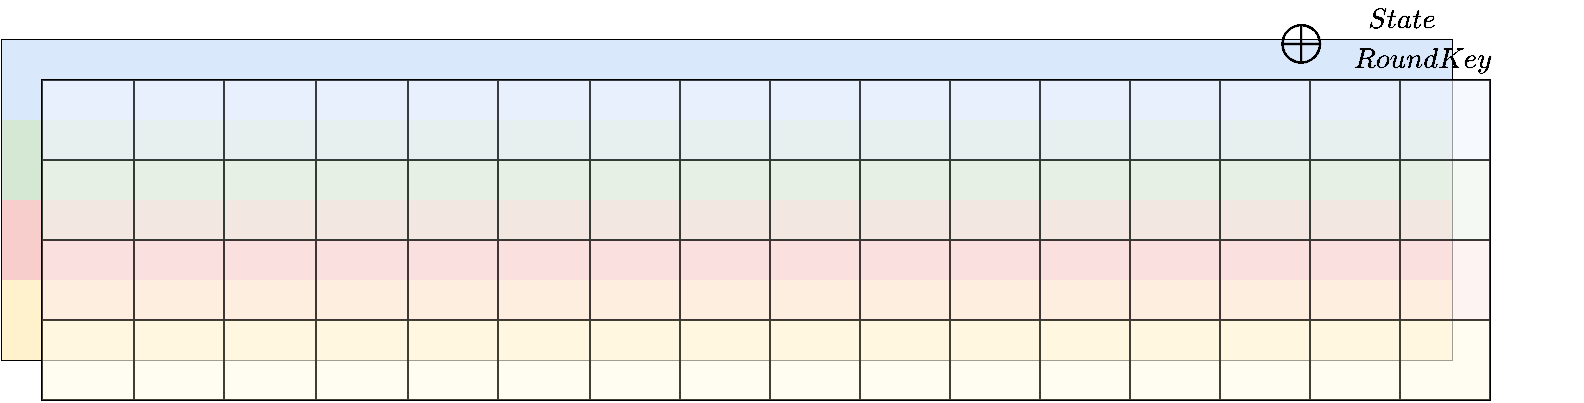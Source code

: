 <mxfile version="13.9.6" type="github"><diagram id="hZDSW_HOKCULCPWgvv6r" name="Page-1"><mxGraphModel dx="1354" dy="783" grid="1" gridSize="10" guides="1" tooltips="1" connect="1" arrows="1" fold="1" page="1" pageScale="1" pageWidth="850" pageHeight="1400" math="1" shadow="0"><root><mxCell id="0"/><mxCell id="1" parent="0"/><mxCell id="525DgajzJBLlcjMBCuLn-1" value="" style="shape=table;html=1;whiteSpace=wrap;startSize=0;container=1;collapsible=0;childLayout=tableLayout;" parent="1" vertex="1"><mxGeometry x="140" y="120" width="725" height="160" as="geometry"/></mxCell><mxCell id="525DgajzJBLlcjMBCuLn-38" style="shape=partialRectangle;html=1;whiteSpace=wrap;collapsible=0;dropTarget=0;pointerEvents=0;fillColor=none;top=0;left=0;bottom=0;right=0;points=[[0,0.5],[1,0.5]];portConstraint=eastwest;" parent="525DgajzJBLlcjMBCuLn-1" vertex="1"><mxGeometry width="725" height="40" as="geometry"/></mxCell><mxCell id="525DgajzJBLlcjMBCuLn-66" style="shape=partialRectangle;html=1;whiteSpace=wrap;connectable=0;fillColor=#dae8fc;top=0;left=0;bottom=0;right=0;overflow=hidden;strokeColor=#6c8ebf;" parent="525DgajzJBLlcjMBCuLn-38" vertex="1"><mxGeometry width="46" height="40" as="geometry"/></mxCell><mxCell id="525DgajzJBLlcjMBCuLn-62" style="shape=partialRectangle;html=1;whiteSpace=wrap;connectable=0;fillColor=#dae8fc;top=0;left=0;bottom=0;right=0;overflow=hidden;strokeColor=#6c8ebf;" parent="525DgajzJBLlcjMBCuLn-38" vertex="1"><mxGeometry x="46" width="45" height="40" as="geometry"/></mxCell><mxCell id="525DgajzJBLlcjMBCuLn-58" style="shape=partialRectangle;html=1;whiteSpace=wrap;connectable=0;fillColor=#dae8fc;top=0;left=0;bottom=0;right=0;overflow=hidden;strokeColor=#6c8ebf;" parent="525DgajzJBLlcjMBCuLn-38" vertex="1"><mxGeometry x="91" width="46" height="40" as="geometry"/></mxCell><mxCell id="525DgajzJBLlcjMBCuLn-54" style="shape=partialRectangle;html=1;whiteSpace=wrap;connectable=0;fillColor=#dae8fc;top=0;left=0;bottom=0;right=0;overflow=hidden;strokeColor=#6c8ebf;" parent="525DgajzJBLlcjMBCuLn-38" vertex="1"><mxGeometry x="137" width="47" height="40" as="geometry"/></mxCell><mxCell id="525DgajzJBLlcjMBCuLn-50" style="shape=partialRectangle;html=1;whiteSpace=wrap;connectable=0;fillColor=#dae8fc;top=0;left=0;bottom=0;right=0;overflow=hidden;strokeColor=#6c8ebf;" parent="525DgajzJBLlcjMBCuLn-38" vertex="1"><mxGeometry x="184" width="45" height="40" as="geometry"/></mxCell><mxCell id="525DgajzJBLlcjMBCuLn-39" style="shape=partialRectangle;html=1;whiteSpace=wrap;connectable=0;fillColor=#dae8fc;top=0;left=0;bottom=0;right=0;overflow=hidden;strokeColor=#6c8ebf;" parent="525DgajzJBLlcjMBCuLn-38" vertex="1"><mxGeometry x="229" width="46" height="40" as="geometry"/></mxCell><mxCell id="525DgajzJBLlcjMBCuLn-40" style="shape=partialRectangle;html=1;whiteSpace=wrap;connectable=0;fillColor=#dae8fc;top=0;left=0;bottom=0;right=0;overflow=hidden;strokeColor=#6c8ebf;" parent="525DgajzJBLlcjMBCuLn-38" vertex="1"><mxGeometry x="275" width="45" height="40" as="geometry"/></mxCell><mxCell id="zWnNzXUHjZxrAcVkMVPo-2" style="shape=partialRectangle;html=1;whiteSpace=wrap;connectable=0;fillColor=#dae8fc;top=0;left=0;bottom=0;right=0;overflow=hidden;strokeColor=#6c8ebf;" vertex="1" parent="525DgajzJBLlcjMBCuLn-38"><mxGeometry x="320" width="45" height="40" as="geometry"/></mxCell><mxCell id="zWnNzXUHjZxrAcVkMVPo-6" style="shape=partialRectangle;html=1;whiteSpace=wrap;connectable=0;fillColor=#dae8fc;top=0;left=0;bottom=0;right=0;overflow=hidden;strokeColor=#6c8ebf;" vertex="1" parent="525DgajzJBLlcjMBCuLn-38"><mxGeometry x="365" width="45" height="40" as="geometry"/></mxCell><mxCell id="zWnNzXUHjZxrAcVkMVPo-10" style="shape=partialRectangle;html=1;whiteSpace=wrap;connectable=0;fillColor=#dae8fc;top=0;left=0;bottom=0;right=0;overflow=hidden;strokeColor=#6c8ebf;" vertex="1" parent="525DgajzJBLlcjMBCuLn-38"><mxGeometry x="410" width="45" height="40" as="geometry"/></mxCell><mxCell id="zWnNzXUHjZxrAcVkMVPo-14" style="shape=partialRectangle;html=1;whiteSpace=wrap;connectable=0;fillColor=#dae8fc;top=0;left=0;bottom=0;right=0;overflow=hidden;strokeColor=#6c8ebf;" vertex="1" parent="525DgajzJBLlcjMBCuLn-38"><mxGeometry x="455" width="45" height="40" as="geometry"/></mxCell><mxCell id="zWnNzXUHjZxrAcVkMVPo-18" style="shape=partialRectangle;html=1;whiteSpace=wrap;connectable=0;fillColor=#dae8fc;top=0;left=0;bottom=0;right=0;overflow=hidden;strokeColor=#6c8ebf;" vertex="1" parent="525DgajzJBLlcjMBCuLn-38"><mxGeometry x="500" width="45" height="40" as="geometry"/></mxCell><mxCell id="zWnNzXUHjZxrAcVkMVPo-22" style="shape=partialRectangle;html=1;whiteSpace=wrap;connectable=0;fillColor=#dae8fc;top=0;left=0;bottom=0;right=0;overflow=hidden;strokeColor=#6c8ebf;" vertex="1" parent="525DgajzJBLlcjMBCuLn-38"><mxGeometry x="545" width="45" height="40" as="geometry"/></mxCell><mxCell id="zWnNzXUHjZxrAcVkMVPo-26" style="shape=partialRectangle;html=1;whiteSpace=wrap;connectable=0;fillColor=#dae8fc;top=0;left=0;bottom=0;right=0;overflow=hidden;strokeColor=#6c8ebf;" vertex="1" parent="525DgajzJBLlcjMBCuLn-38"><mxGeometry x="590" width="45" height="40" as="geometry"/></mxCell><mxCell id="zWnNzXUHjZxrAcVkMVPo-30" style="shape=partialRectangle;html=1;whiteSpace=wrap;connectable=0;fillColor=#dae8fc;top=0;left=0;bottom=0;right=0;overflow=hidden;strokeColor=#6c8ebf;" vertex="1" parent="525DgajzJBLlcjMBCuLn-38"><mxGeometry x="635" width="45" height="40" as="geometry"/></mxCell><mxCell id="zWnNzXUHjZxrAcVkMVPo-34" style="shape=partialRectangle;html=1;whiteSpace=wrap;connectable=0;fillColor=#dae8fc;top=0;left=0;bottom=0;right=0;overflow=hidden;strokeColor=#6c8ebf;" vertex="1" parent="525DgajzJBLlcjMBCuLn-38"><mxGeometry x="680" width="45" height="40" as="geometry"/></mxCell><mxCell id="525DgajzJBLlcjMBCuLn-2" value="" style="shape=partialRectangle;html=1;whiteSpace=wrap;collapsible=0;dropTarget=0;pointerEvents=0;fillColor=none;top=0;left=0;bottom=0;right=0;points=[[0,0.5],[1,0.5]];portConstraint=eastwest;" parent="525DgajzJBLlcjMBCuLn-1" vertex="1"><mxGeometry y="40" width="725" height="40" as="geometry"/></mxCell><mxCell id="525DgajzJBLlcjMBCuLn-67" style="shape=partialRectangle;html=1;whiteSpace=wrap;connectable=0;fillColor=#d5e8d4;top=0;left=0;bottom=0;right=0;overflow=hidden;strokeColor=#82b366;" parent="525DgajzJBLlcjMBCuLn-2" vertex="1"><mxGeometry width="46" height="40" as="geometry"/></mxCell><mxCell id="525DgajzJBLlcjMBCuLn-63" style="shape=partialRectangle;html=1;whiteSpace=wrap;connectable=0;fillColor=#d5e8d4;top=0;left=0;bottom=0;right=0;overflow=hidden;strokeColor=#82b366;" parent="525DgajzJBLlcjMBCuLn-2" vertex="1"><mxGeometry x="46" width="45" height="40" as="geometry"/></mxCell><mxCell id="525DgajzJBLlcjMBCuLn-59" style="shape=partialRectangle;html=1;whiteSpace=wrap;connectable=0;fillColor=#d5e8d4;top=0;left=0;bottom=0;right=0;overflow=hidden;strokeColor=#82b366;" parent="525DgajzJBLlcjMBCuLn-2" vertex="1"><mxGeometry x="91" width="46" height="40" as="geometry"/></mxCell><mxCell id="525DgajzJBLlcjMBCuLn-55" style="shape=partialRectangle;html=1;whiteSpace=wrap;connectable=0;fillColor=#d5e8d4;top=0;left=0;bottom=0;right=0;overflow=hidden;strokeColor=#82b366;" parent="525DgajzJBLlcjMBCuLn-2" vertex="1"><mxGeometry x="137" width="47" height="40" as="geometry"/></mxCell><mxCell id="525DgajzJBLlcjMBCuLn-51" style="shape=partialRectangle;html=1;whiteSpace=wrap;connectable=0;fillColor=#d5e8d4;top=0;left=0;bottom=0;right=0;overflow=hidden;strokeColor=#82b366;" parent="525DgajzJBLlcjMBCuLn-2" vertex="1"><mxGeometry x="184" width="45" height="40" as="geometry"/></mxCell><mxCell id="525DgajzJBLlcjMBCuLn-35" style="shape=partialRectangle;html=1;whiteSpace=wrap;connectable=0;fillColor=#d5e8d4;top=0;left=0;bottom=0;right=0;overflow=hidden;strokeColor=#82b366;" parent="525DgajzJBLlcjMBCuLn-2" vertex="1"><mxGeometry x="229" width="46" height="40" as="geometry"/></mxCell><mxCell id="525DgajzJBLlcjMBCuLn-32" style="shape=partialRectangle;html=1;whiteSpace=wrap;connectable=0;fillColor=#d5e8d4;top=0;left=0;bottom=0;right=0;overflow=hidden;strokeColor=#82b366;" parent="525DgajzJBLlcjMBCuLn-2" vertex="1"><mxGeometry x="275" width="45" height="40" as="geometry"/></mxCell><mxCell id="zWnNzXUHjZxrAcVkMVPo-3" style="shape=partialRectangle;html=1;whiteSpace=wrap;connectable=0;fillColor=#d5e8d4;top=0;left=0;bottom=0;right=0;overflow=hidden;strokeColor=#82b366;" vertex="1" parent="525DgajzJBLlcjMBCuLn-2"><mxGeometry x="320" width="45" height="40" as="geometry"/></mxCell><mxCell id="zWnNzXUHjZxrAcVkMVPo-7" style="shape=partialRectangle;html=1;whiteSpace=wrap;connectable=0;fillColor=#d5e8d4;top=0;left=0;bottom=0;right=0;overflow=hidden;strokeColor=#82b366;" vertex="1" parent="525DgajzJBLlcjMBCuLn-2"><mxGeometry x="365" width="45" height="40" as="geometry"/></mxCell><mxCell id="zWnNzXUHjZxrAcVkMVPo-11" style="shape=partialRectangle;html=1;whiteSpace=wrap;connectable=0;fillColor=#d5e8d4;top=0;left=0;bottom=0;right=0;overflow=hidden;strokeColor=#82b366;" vertex="1" parent="525DgajzJBLlcjMBCuLn-2"><mxGeometry x="410" width="45" height="40" as="geometry"/></mxCell><mxCell id="zWnNzXUHjZxrAcVkMVPo-15" style="shape=partialRectangle;html=1;whiteSpace=wrap;connectable=0;fillColor=#d5e8d4;top=0;left=0;bottom=0;right=0;overflow=hidden;strokeColor=#82b366;" vertex="1" parent="525DgajzJBLlcjMBCuLn-2"><mxGeometry x="455" width="45" height="40" as="geometry"/></mxCell><mxCell id="zWnNzXUHjZxrAcVkMVPo-19" style="shape=partialRectangle;html=1;whiteSpace=wrap;connectable=0;fillColor=#d5e8d4;top=0;left=0;bottom=0;right=0;overflow=hidden;strokeColor=#82b366;" vertex="1" parent="525DgajzJBLlcjMBCuLn-2"><mxGeometry x="500" width="45" height="40" as="geometry"/></mxCell><mxCell id="zWnNzXUHjZxrAcVkMVPo-23" style="shape=partialRectangle;html=1;whiteSpace=wrap;connectable=0;fillColor=#d5e8d4;top=0;left=0;bottom=0;right=0;overflow=hidden;strokeColor=#82b366;" vertex="1" parent="525DgajzJBLlcjMBCuLn-2"><mxGeometry x="545" width="45" height="40" as="geometry"/></mxCell><mxCell id="zWnNzXUHjZxrAcVkMVPo-27" style="shape=partialRectangle;html=1;whiteSpace=wrap;connectable=0;fillColor=#d5e8d4;top=0;left=0;bottom=0;right=0;overflow=hidden;strokeColor=#82b366;" vertex="1" parent="525DgajzJBLlcjMBCuLn-2"><mxGeometry x="590" width="45" height="40" as="geometry"/></mxCell><mxCell id="zWnNzXUHjZxrAcVkMVPo-31" style="shape=partialRectangle;html=1;whiteSpace=wrap;connectable=0;fillColor=#d5e8d4;top=0;left=0;bottom=0;right=0;overflow=hidden;strokeColor=#82b366;" vertex="1" parent="525DgajzJBLlcjMBCuLn-2"><mxGeometry x="635" width="45" height="40" as="geometry"/></mxCell><mxCell id="zWnNzXUHjZxrAcVkMVPo-35" style="shape=partialRectangle;html=1;whiteSpace=wrap;connectable=0;fillColor=#d5e8d4;top=0;left=0;bottom=0;right=0;overflow=hidden;strokeColor=#82b366;" vertex="1" parent="525DgajzJBLlcjMBCuLn-2"><mxGeometry x="680" width="45" height="40" as="geometry"/></mxCell><mxCell id="525DgajzJBLlcjMBCuLn-6" value="" style="shape=partialRectangle;html=1;whiteSpace=wrap;collapsible=0;dropTarget=0;pointerEvents=0;fillColor=none;top=0;left=0;bottom=0;right=0;points=[[0,0.5],[1,0.5]];portConstraint=eastwest;" parent="525DgajzJBLlcjMBCuLn-1" vertex="1"><mxGeometry y="80" width="725" height="40" as="geometry"/></mxCell><mxCell id="525DgajzJBLlcjMBCuLn-68" style="shape=partialRectangle;html=1;whiteSpace=wrap;connectable=0;fillColor=#f8cecc;top=0;left=0;bottom=0;right=0;overflow=hidden;strokeColor=#b85450;" parent="525DgajzJBLlcjMBCuLn-6" vertex="1"><mxGeometry width="46" height="40" as="geometry"/></mxCell><mxCell id="525DgajzJBLlcjMBCuLn-64" style="shape=partialRectangle;html=1;whiteSpace=wrap;connectable=0;fillColor=#f8cecc;top=0;left=0;bottom=0;right=0;overflow=hidden;strokeColor=#b85450;" parent="525DgajzJBLlcjMBCuLn-6" vertex="1"><mxGeometry x="46" width="45" height="40" as="geometry"/></mxCell><mxCell id="525DgajzJBLlcjMBCuLn-60" style="shape=partialRectangle;html=1;whiteSpace=wrap;connectable=0;fillColor=#f8cecc;top=0;left=0;bottom=0;right=0;overflow=hidden;strokeColor=#b85450;" parent="525DgajzJBLlcjMBCuLn-6" vertex="1"><mxGeometry x="91" width="46" height="40" as="geometry"/></mxCell><mxCell id="525DgajzJBLlcjMBCuLn-56" style="shape=partialRectangle;html=1;whiteSpace=wrap;connectable=0;fillColor=#f8cecc;top=0;left=0;bottom=0;right=0;overflow=hidden;strokeColor=#b85450;" parent="525DgajzJBLlcjMBCuLn-6" vertex="1"><mxGeometry x="137" width="47" height="40" as="geometry"/></mxCell><mxCell id="525DgajzJBLlcjMBCuLn-52" style="shape=partialRectangle;html=1;whiteSpace=wrap;connectable=0;fillColor=#f8cecc;top=0;left=0;bottom=0;right=0;overflow=hidden;strokeColor=#b85450;" parent="525DgajzJBLlcjMBCuLn-6" vertex="1"><mxGeometry x="184" width="45" height="40" as="geometry"/></mxCell><mxCell id="525DgajzJBLlcjMBCuLn-36" style="shape=partialRectangle;html=1;whiteSpace=wrap;connectable=0;fillColor=#f8cecc;top=0;left=0;bottom=0;right=0;overflow=hidden;strokeColor=#b85450;" parent="525DgajzJBLlcjMBCuLn-6" vertex="1"><mxGeometry x="229" width="46" height="40" as="geometry"/></mxCell><mxCell id="525DgajzJBLlcjMBCuLn-33" style="shape=partialRectangle;html=1;whiteSpace=wrap;connectable=0;fillColor=#f8cecc;top=0;left=0;bottom=0;right=0;overflow=hidden;strokeColor=#b85450;" parent="525DgajzJBLlcjMBCuLn-6" vertex="1"><mxGeometry x="275" width="45" height="40" as="geometry"/></mxCell><mxCell id="zWnNzXUHjZxrAcVkMVPo-4" style="shape=partialRectangle;html=1;whiteSpace=wrap;connectable=0;fillColor=#f8cecc;top=0;left=0;bottom=0;right=0;overflow=hidden;strokeColor=#b85450;" vertex="1" parent="525DgajzJBLlcjMBCuLn-6"><mxGeometry x="320" width="45" height="40" as="geometry"/></mxCell><mxCell id="zWnNzXUHjZxrAcVkMVPo-8" style="shape=partialRectangle;html=1;whiteSpace=wrap;connectable=0;fillColor=#f8cecc;top=0;left=0;bottom=0;right=0;overflow=hidden;strokeColor=#b85450;" vertex="1" parent="525DgajzJBLlcjMBCuLn-6"><mxGeometry x="365" width="45" height="40" as="geometry"/></mxCell><mxCell id="zWnNzXUHjZxrAcVkMVPo-12" style="shape=partialRectangle;html=1;whiteSpace=wrap;connectable=0;fillColor=#f8cecc;top=0;left=0;bottom=0;right=0;overflow=hidden;strokeColor=#b85450;" vertex="1" parent="525DgajzJBLlcjMBCuLn-6"><mxGeometry x="410" width="45" height="40" as="geometry"/></mxCell><mxCell id="zWnNzXUHjZxrAcVkMVPo-16" style="shape=partialRectangle;html=1;whiteSpace=wrap;connectable=0;fillColor=#f8cecc;top=0;left=0;bottom=0;right=0;overflow=hidden;strokeColor=#b85450;" vertex="1" parent="525DgajzJBLlcjMBCuLn-6"><mxGeometry x="455" width="45" height="40" as="geometry"/></mxCell><mxCell id="zWnNzXUHjZxrAcVkMVPo-20" style="shape=partialRectangle;html=1;whiteSpace=wrap;connectable=0;fillColor=#f8cecc;top=0;left=0;bottom=0;right=0;overflow=hidden;strokeColor=#b85450;" vertex="1" parent="525DgajzJBLlcjMBCuLn-6"><mxGeometry x="500" width="45" height="40" as="geometry"/></mxCell><mxCell id="zWnNzXUHjZxrAcVkMVPo-24" style="shape=partialRectangle;html=1;whiteSpace=wrap;connectable=0;fillColor=#f8cecc;top=0;left=0;bottom=0;right=0;overflow=hidden;strokeColor=#b85450;" vertex="1" parent="525DgajzJBLlcjMBCuLn-6"><mxGeometry x="545" width="45" height="40" as="geometry"/></mxCell><mxCell id="zWnNzXUHjZxrAcVkMVPo-28" style="shape=partialRectangle;html=1;whiteSpace=wrap;connectable=0;fillColor=#f8cecc;top=0;left=0;bottom=0;right=0;overflow=hidden;strokeColor=#b85450;" vertex="1" parent="525DgajzJBLlcjMBCuLn-6"><mxGeometry x="590" width="45" height="40" as="geometry"/></mxCell><mxCell id="zWnNzXUHjZxrAcVkMVPo-32" style="shape=partialRectangle;html=1;whiteSpace=wrap;connectable=0;fillColor=#f8cecc;top=0;left=0;bottom=0;right=0;overflow=hidden;strokeColor=#b85450;" vertex="1" parent="525DgajzJBLlcjMBCuLn-6"><mxGeometry x="635" width="45" height="40" as="geometry"/></mxCell><mxCell id="zWnNzXUHjZxrAcVkMVPo-36" style="shape=partialRectangle;html=1;whiteSpace=wrap;connectable=0;fillColor=#f8cecc;top=0;left=0;bottom=0;right=0;overflow=hidden;strokeColor=#b85450;" vertex="1" parent="525DgajzJBLlcjMBCuLn-6"><mxGeometry x="680" width="45" height="40" as="geometry"/></mxCell><mxCell id="525DgajzJBLlcjMBCuLn-10" value="" style="shape=partialRectangle;html=1;whiteSpace=wrap;collapsible=0;dropTarget=0;pointerEvents=0;fillColor=none;top=0;left=0;bottom=0;right=0;points=[[0,0.5],[1,0.5]];portConstraint=eastwest;" parent="525DgajzJBLlcjMBCuLn-1" vertex="1"><mxGeometry y="120" width="725" height="40" as="geometry"/></mxCell><mxCell id="525DgajzJBLlcjMBCuLn-69" style="shape=partialRectangle;html=1;whiteSpace=wrap;connectable=0;fillColor=#fff2cc;top=0;left=0;bottom=0;right=0;overflow=hidden;strokeColor=#d6b656;" parent="525DgajzJBLlcjMBCuLn-10" vertex="1"><mxGeometry width="46" height="40" as="geometry"/></mxCell><mxCell id="525DgajzJBLlcjMBCuLn-65" style="shape=partialRectangle;html=1;whiteSpace=wrap;connectable=0;fillColor=#fff2cc;top=0;left=0;bottom=0;right=0;overflow=hidden;strokeColor=#d6b656;" parent="525DgajzJBLlcjMBCuLn-10" vertex="1"><mxGeometry x="46" width="45" height="40" as="geometry"/></mxCell><mxCell id="525DgajzJBLlcjMBCuLn-61" style="shape=partialRectangle;html=1;whiteSpace=wrap;connectable=0;fillColor=#fff2cc;top=0;left=0;bottom=0;right=0;overflow=hidden;strokeColor=#d6b656;" parent="525DgajzJBLlcjMBCuLn-10" vertex="1"><mxGeometry x="91" width="46" height="40" as="geometry"/></mxCell><mxCell id="525DgajzJBLlcjMBCuLn-57" style="shape=partialRectangle;html=1;whiteSpace=wrap;connectable=0;fillColor=#fff2cc;top=0;left=0;bottom=0;right=0;overflow=hidden;strokeColor=#d6b656;" parent="525DgajzJBLlcjMBCuLn-10" vertex="1"><mxGeometry x="137" width="47" height="40" as="geometry"/></mxCell><mxCell id="525DgajzJBLlcjMBCuLn-53" style="shape=partialRectangle;html=1;whiteSpace=wrap;connectable=0;fillColor=#fff2cc;top=0;left=0;bottom=0;right=0;overflow=hidden;strokeColor=#d6b656;" parent="525DgajzJBLlcjMBCuLn-10" vertex="1"><mxGeometry x="184" width="45" height="40" as="geometry"/></mxCell><mxCell id="525DgajzJBLlcjMBCuLn-37" style="shape=partialRectangle;html=1;whiteSpace=wrap;connectable=0;fillColor=#fff2cc;top=0;left=0;bottom=0;right=0;overflow=hidden;strokeColor=#d6b656;" parent="525DgajzJBLlcjMBCuLn-10" vertex="1"><mxGeometry x="229" width="46" height="40" as="geometry"/></mxCell><mxCell id="525DgajzJBLlcjMBCuLn-34" style="shape=partialRectangle;html=1;whiteSpace=wrap;connectable=0;fillColor=#fff2cc;top=0;left=0;bottom=0;right=0;overflow=hidden;strokeColor=#d6b656;" parent="525DgajzJBLlcjMBCuLn-10" vertex="1"><mxGeometry x="275" width="45" height="40" as="geometry"/></mxCell><mxCell id="zWnNzXUHjZxrAcVkMVPo-5" style="shape=partialRectangle;html=1;whiteSpace=wrap;connectable=0;fillColor=#fff2cc;top=0;left=0;bottom=0;right=0;overflow=hidden;strokeColor=#d6b656;" vertex="1" parent="525DgajzJBLlcjMBCuLn-10"><mxGeometry x="320" width="45" height="40" as="geometry"/></mxCell><mxCell id="zWnNzXUHjZxrAcVkMVPo-9" style="shape=partialRectangle;html=1;whiteSpace=wrap;connectable=0;fillColor=#fff2cc;top=0;left=0;bottom=0;right=0;overflow=hidden;strokeColor=#d6b656;" vertex="1" parent="525DgajzJBLlcjMBCuLn-10"><mxGeometry x="365" width="45" height="40" as="geometry"/></mxCell><mxCell id="zWnNzXUHjZxrAcVkMVPo-13" style="shape=partialRectangle;html=1;whiteSpace=wrap;connectable=0;fillColor=#fff2cc;top=0;left=0;bottom=0;right=0;overflow=hidden;strokeColor=#d6b656;" vertex="1" parent="525DgajzJBLlcjMBCuLn-10"><mxGeometry x="410" width="45" height="40" as="geometry"/></mxCell><mxCell id="zWnNzXUHjZxrAcVkMVPo-17" style="shape=partialRectangle;html=1;whiteSpace=wrap;connectable=0;fillColor=#fff2cc;top=0;left=0;bottom=0;right=0;overflow=hidden;strokeColor=#d6b656;" vertex="1" parent="525DgajzJBLlcjMBCuLn-10"><mxGeometry x="455" width="45" height="40" as="geometry"/></mxCell><mxCell id="zWnNzXUHjZxrAcVkMVPo-21" style="shape=partialRectangle;html=1;whiteSpace=wrap;connectable=0;fillColor=#fff2cc;top=0;left=0;bottom=0;right=0;overflow=hidden;strokeColor=#d6b656;" vertex="1" parent="525DgajzJBLlcjMBCuLn-10"><mxGeometry x="500" width="45" height="40" as="geometry"/></mxCell><mxCell id="zWnNzXUHjZxrAcVkMVPo-25" style="shape=partialRectangle;html=1;whiteSpace=wrap;connectable=0;fillColor=#fff2cc;top=0;left=0;bottom=0;right=0;overflow=hidden;strokeColor=#d6b656;" vertex="1" parent="525DgajzJBLlcjMBCuLn-10"><mxGeometry x="545" width="45" height="40" as="geometry"/></mxCell><mxCell id="zWnNzXUHjZxrAcVkMVPo-29" style="shape=partialRectangle;html=1;whiteSpace=wrap;connectable=0;fillColor=#fff2cc;top=0;left=0;bottom=0;right=0;overflow=hidden;strokeColor=#d6b656;" vertex="1" parent="525DgajzJBLlcjMBCuLn-10"><mxGeometry x="590" width="45" height="40" as="geometry"/></mxCell><mxCell id="zWnNzXUHjZxrAcVkMVPo-33" style="shape=partialRectangle;html=1;whiteSpace=wrap;connectable=0;fillColor=#fff2cc;top=0;left=0;bottom=0;right=0;overflow=hidden;strokeColor=#d6b656;" vertex="1" parent="525DgajzJBLlcjMBCuLn-10"><mxGeometry x="635" width="45" height="40" as="geometry"/></mxCell><mxCell id="zWnNzXUHjZxrAcVkMVPo-37" style="shape=partialRectangle;html=1;whiteSpace=wrap;connectable=0;fillColor=#fff2cc;top=0;left=0;bottom=0;right=0;overflow=hidden;strokeColor=#d6b656;" vertex="1" parent="525DgajzJBLlcjMBCuLn-10"><mxGeometry x="680" width="45" height="40" as="geometry"/></mxCell><mxCell id="J5WAtXnwcLz6z8mlhNNl-2" value="" style="shape=table;html=1;whiteSpace=wrap;startSize=0;container=1;collapsible=0;childLayout=tableLayout;fillOpacity=50;" parent="1" vertex="1"><mxGeometry x="160" y="140" width="724" height="160" as="geometry"/></mxCell><mxCell id="J5WAtXnwcLz6z8mlhNNl-3" style="shape=partialRectangle;html=1;whiteSpace=wrap;collapsible=0;dropTarget=0;pointerEvents=0;fillColor=none;top=0;left=0;bottom=0;right=0;points=[[0,0.5],[1,0.5]];portConstraint=eastwest;" parent="J5WAtXnwcLz6z8mlhNNl-2" vertex="1"><mxGeometry width="724" height="40" as="geometry"/></mxCell><mxCell id="J5WAtXnwcLz6z8mlhNNl-4" style="shape=partialRectangle;html=1;whiteSpace=wrap;connectable=0;fillColor=#dae8fc;top=0;left=0;bottom=0;right=0;overflow=hidden;strokeColor=#6c8ebf;fillOpacity=25;" parent="J5WAtXnwcLz6z8mlhNNl-3" vertex="1"><mxGeometry width="46" height="40" as="geometry"/></mxCell><mxCell id="J5WAtXnwcLz6z8mlhNNl-5" style="shape=partialRectangle;html=1;whiteSpace=wrap;connectable=0;fillColor=#dae8fc;top=0;left=0;bottom=0;right=0;overflow=hidden;strokeColor=#6c8ebf;fillOpacity=25;" parent="J5WAtXnwcLz6z8mlhNNl-3" vertex="1"><mxGeometry x="46" width="45" height="40" as="geometry"/></mxCell><mxCell id="J5WAtXnwcLz6z8mlhNNl-6" style="shape=partialRectangle;html=1;whiteSpace=wrap;connectable=0;fillColor=#dae8fc;top=0;left=0;bottom=0;right=0;overflow=hidden;strokeColor=#6c8ebf;fillOpacity=25;" parent="J5WAtXnwcLz6z8mlhNNl-3" vertex="1"><mxGeometry x="91" width="46" height="40" as="geometry"/></mxCell><mxCell id="J5WAtXnwcLz6z8mlhNNl-7" style="shape=partialRectangle;html=1;whiteSpace=wrap;connectable=0;fillColor=#dae8fc;top=0;left=0;bottom=0;right=0;overflow=hidden;strokeColor=#6c8ebf;fillOpacity=25;" parent="J5WAtXnwcLz6z8mlhNNl-3" vertex="1"><mxGeometry x="137" width="46" height="40" as="geometry"/></mxCell><mxCell id="J5WAtXnwcLz6z8mlhNNl-8" style="shape=partialRectangle;html=1;whiteSpace=wrap;connectable=0;fillColor=#dae8fc;top=0;left=0;bottom=0;right=0;overflow=hidden;strokeColor=#6c8ebf;fillOpacity=25;" parent="J5WAtXnwcLz6z8mlhNNl-3" vertex="1"><mxGeometry x="183" width="45" height="40" as="geometry"/></mxCell><mxCell id="J5WAtXnwcLz6z8mlhNNl-9" style="shape=partialRectangle;html=1;whiteSpace=wrap;connectable=0;fillColor=#dae8fc;top=0;left=0;bottom=0;right=0;overflow=hidden;strokeColor=#6c8ebf;fillOpacity=25;" parent="J5WAtXnwcLz6z8mlhNNl-3" vertex="1"><mxGeometry x="228" width="46" height="40" as="geometry"/></mxCell><mxCell id="J5WAtXnwcLz6z8mlhNNl-10" style="shape=partialRectangle;html=1;whiteSpace=wrap;connectable=0;fillColor=#dae8fc;top=0;left=0;bottom=0;right=0;overflow=hidden;strokeColor=#6c8ebf;fillOpacity=25;" parent="J5WAtXnwcLz6z8mlhNNl-3" vertex="1"><mxGeometry x="274" width="45" height="40" as="geometry"/></mxCell><mxCell id="zWnNzXUHjZxrAcVkMVPo-38" style="shape=partialRectangle;html=1;whiteSpace=wrap;connectable=0;fillColor=#dae8fc;top=0;left=0;bottom=0;right=0;overflow=hidden;strokeColor=#6c8ebf;fillOpacity=25;" vertex="1" parent="J5WAtXnwcLz6z8mlhNNl-3"><mxGeometry x="319" width="45" height="40" as="geometry"/></mxCell><mxCell id="zWnNzXUHjZxrAcVkMVPo-42" style="shape=partialRectangle;html=1;whiteSpace=wrap;connectable=0;fillColor=#dae8fc;top=0;left=0;bottom=0;right=0;overflow=hidden;strokeColor=#6c8ebf;fillOpacity=25;" vertex="1" parent="J5WAtXnwcLz6z8mlhNNl-3"><mxGeometry x="364" width="45" height="40" as="geometry"/></mxCell><mxCell id="zWnNzXUHjZxrAcVkMVPo-46" style="shape=partialRectangle;html=1;whiteSpace=wrap;connectable=0;fillColor=#dae8fc;top=0;left=0;bottom=0;right=0;overflow=hidden;strokeColor=#6c8ebf;fillOpacity=25;" vertex="1" parent="J5WAtXnwcLz6z8mlhNNl-3"><mxGeometry x="409" width="45" height="40" as="geometry"/></mxCell><mxCell id="zWnNzXUHjZxrAcVkMVPo-50" style="shape=partialRectangle;html=1;whiteSpace=wrap;connectable=0;fillColor=#dae8fc;top=0;left=0;bottom=0;right=0;overflow=hidden;strokeColor=#6c8ebf;fillOpacity=25;" vertex="1" parent="J5WAtXnwcLz6z8mlhNNl-3"><mxGeometry x="454" width="45" height="40" as="geometry"/></mxCell><mxCell id="zWnNzXUHjZxrAcVkMVPo-54" style="shape=partialRectangle;html=1;whiteSpace=wrap;connectable=0;fillColor=#dae8fc;top=0;left=0;bottom=0;right=0;overflow=hidden;strokeColor=#6c8ebf;fillOpacity=25;" vertex="1" parent="J5WAtXnwcLz6z8mlhNNl-3"><mxGeometry x="499" width="45" height="40" as="geometry"/></mxCell><mxCell id="zWnNzXUHjZxrAcVkMVPo-58" style="shape=partialRectangle;html=1;whiteSpace=wrap;connectable=0;fillColor=#dae8fc;top=0;left=0;bottom=0;right=0;overflow=hidden;strokeColor=#6c8ebf;fillOpacity=25;" vertex="1" parent="J5WAtXnwcLz6z8mlhNNl-3"><mxGeometry x="544" width="45" height="40" as="geometry"/></mxCell><mxCell id="zWnNzXUHjZxrAcVkMVPo-62" style="shape=partialRectangle;html=1;whiteSpace=wrap;connectable=0;fillColor=#dae8fc;top=0;left=0;bottom=0;right=0;overflow=hidden;strokeColor=#6c8ebf;fillOpacity=25;" vertex="1" parent="J5WAtXnwcLz6z8mlhNNl-3"><mxGeometry x="589" width="45" height="40" as="geometry"/></mxCell><mxCell id="zWnNzXUHjZxrAcVkMVPo-66" style="shape=partialRectangle;html=1;whiteSpace=wrap;connectable=0;fillColor=#dae8fc;top=0;left=0;bottom=0;right=0;overflow=hidden;strokeColor=#6c8ebf;fillOpacity=25;" vertex="1" parent="J5WAtXnwcLz6z8mlhNNl-3"><mxGeometry x="634" width="45" height="40" as="geometry"/></mxCell><mxCell id="zWnNzXUHjZxrAcVkMVPo-70" style="shape=partialRectangle;html=1;whiteSpace=wrap;connectable=0;fillColor=#dae8fc;top=0;left=0;bottom=0;right=0;overflow=hidden;strokeColor=#6c8ebf;fillOpacity=25;" vertex="1" parent="J5WAtXnwcLz6z8mlhNNl-3"><mxGeometry x="679" width="45" height="40" as="geometry"/></mxCell><mxCell id="J5WAtXnwcLz6z8mlhNNl-11" value="" style="shape=partialRectangle;html=1;whiteSpace=wrap;collapsible=0;dropTarget=0;pointerEvents=0;fillColor=none;top=0;left=0;bottom=0;right=0;points=[[0,0.5],[1,0.5]];portConstraint=eastwest;" parent="J5WAtXnwcLz6z8mlhNNl-2" vertex="1"><mxGeometry y="40" width="724" height="40" as="geometry"/></mxCell><mxCell id="J5WAtXnwcLz6z8mlhNNl-12" style="shape=partialRectangle;html=1;whiteSpace=wrap;connectable=0;fillColor=#d5e8d4;top=0;left=0;bottom=0;right=0;overflow=hidden;strokeColor=#82b366;fillOpacity=25;" parent="J5WAtXnwcLz6z8mlhNNl-11" vertex="1"><mxGeometry width="46" height="40" as="geometry"/></mxCell><mxCell id="J5WAtXnwcLz6z8mlhNNl-13" style="shape=partialRectangle;html=1;whiteSpace=wrap;connectable=0;fillColor=#d5e8d4;top=0;left=0;bottom=0;right=0;overflow=hidden;strokeColor=#82b366;fillOpacity=25;" parent="J5WAtXnwcLz6z8mlhNNl-11" vertex="1"><mxGeometry x="46" width="45" height="40" as="geometry"/></mxCell><mxCell id="J5WAtXnwcLz6z8mlhNNl-14" style="shape=partialRectangle;html=1;whiteSpace=wrap;connectable=0;fillColor=#d5e8d4;top=0;left=0;bottom=0;right=0;overflow=hidden;strokeColor=#82b366;fillOpacity=25;" parent="J5WAtXnwcLz6z8mlhNNl-11" vertex="1"><mxGeometry x="91" width="46" height="40" as="geometry"/></mxCell><mxCell id="J5WAtXnwcLz6z8mlhNNl-15" style="shape=partialRectangle;html=1;whiteSpace=wrap;connectable=0;fillColor=#d5e8d4;top=0;left=0;bottom=0;right=0;overflow=hidden;strokeColor=#82b366;fillOpacity=25;" parent="J5WAtXnwcLz6z8mlhNNl-11" vertex="1"><mxGeometry x="137" width="46" height="40" as="geometry"/></mxCell><mxCell id="J5WAtXnwcLz6z8mlhNNl-16" style="shape=partialRectangle;html=1;whiteSpace=wrap;connectable=0;fillColor=#d5e8d4;top=0;left=0;bottom=0;right=0;overflow=hidden;strokeColor=#82b366;fillOpacity=25;" parent="J5WAtXnwcLz6z8mlhNNl-11" vertex="1"><mxGeometry x="183" width="45" height="40" as="geometry"/></mxCell><mxCell id="J5WAtXnwcLz6z8mlhNNl-17" style="shape=partialRectangle;html=1;whiteSpace=wrap;connectable=0;fillColor=#d5e8d4;top=0;left=0;bottom=0;right=0;overflow=hidden;strokeColor=#82b366;fillOpacity=25;" parent="J5WAtXnwcLz6z8mlhNNl-11" vertex="1"><mxGeometry x="228" width="46" height="40" as="geometry"/></mxCell><mxCell id="J5WAtXnwcLz6z8mlhNNl-18" style="shape=partialRectangle;html=1;whiteSpace=wrap;connectable=0;fillColor=#d5e8d4;top=0;left=0;bottom=0;right=0;overflow=hidden;strokeColor=#82b366;fillOpacity=25;" parent="J5WAtXnwcLz6z8mlhNNl-11" vertex="1"><mxGeometry x="274" width="45" height="40" as="geometry"/></mxCell><mxCell id="zWnNzXUHjZxrAcVkMVPo-39" style="shape=partialRectangle;html=1;whiteSpace=wrap;connectable=0;fillColor=#d5e8d4;top=0;left=0;bottom=0;right=0;overflow=hidden;strokeColor=#82b366;fillOpacity=25;" vertex="1" parent="J5WAtXnwcLz6z8mlhNNl-11"><mxGeometry x="319" width="45" height="40" as="geometry"/></mxCell><mxCell id="zWnNzXUHjZxrAcVkMVPo-43" style="shape=partialRectangle;html=1;whiteSpace=wrap;connectable=0;fillColor=#d5e8d4;top=0;left=0;bottom=0;right=0;overflow=hidden;strokeColor=#82b366;fillOpacity=25;" vertex="1" parent="J5WAtXnwcLz6z8mlhNNl-11"><mxGeometry x="364" width="45" height="40" as="geometry"/></mxCell><mxCell id="zWnNzXUHjZxrAcVkMVPo-47" style="shape=partialRectangle;html=1;whiteSpace=wrap;connectable=0;fillColor=#d5e8d4;top=0;left=0;bottom=0;right=0;overflow=hidden;strokeColor=#82b366;fillOpacity=25;" vertex="1" parent="J5WAtXnwcLz6z8mlhNNl-11"><mxGeometry x="409" width="45" height="40" as="geometry"/></mxCell><mxCell id="zWnNzXUHjZxrAcVkMVPo-51" style="shape=partialRectangle;html=1;whiteSpace=wrap;connectable=0;fillColor=#d5e8d4;top=0;left=0;bottom=0;right=0;overflow=hidden;strokeColor=#82b366;fillOpacity=25;" vertex="1" parent="J5WAtXnwcLz6z8mlhNNl-11"><mxGeometry x="454" width="45" height="40" as="geometry"/></mxCell><mxCell id="zWnNzXUHjZxrAcVkMVPo-55" style="shape=partialRectangle;html=1;whiteSpace=wrap;connectable=0;fillColor=#d5e8d4;top=0;left=0;bottom=0;right=0;overflow=hidden;strokeColor=#82b366;fillOpacity=25;" vertex="1" parent="J5WAtXnwcLz6z8mlhNNl-11"><mxGeometry x="499" width="45" height="40" as="geometry"/></mxCell><mxCell id="zWnNzXUHjZxrAcVkMVPo-59" style="shape=partialRectangle;html=1;whiteSpace=wrap;connectable=0;fillColor=#d5e8d4;top=0;left=0;bottom=0;right=0;overflow=hidden;strokeColor=#82b366;fillOpacity=25;" vertex="1" parent="J5WAtXnwcLz6z8mlhNNl-11"><mxGeometry x="544" width="45" height="40" as="geometry"/></mxCell><mxCell id="zWnNzXUHjZxrAcVkMVPo-63" style="shape=partialRectangle;html=1;whiteSpace=wrap;connectable=0;fillColor=#d5e8d4;top=0;left=0;bottom=0;right=0;overflow=hidden;strokeColor=#82b366;fillOpacity=25;" vertex="1" parent="J5WAtXnwcLz6z8mlhNNl-11"><mxGeometry x="589" width="45" height="40" as="geometry"/></mxCell><mxCell id="zWnNzXUHjZxrAcVkMVPo-67" style="shape=partialRectangle;html=1;whiteSpace=wrap;connectable=0;fillColor=#d5e8d4;top=0;left=0;bottom=0;right=0;overflow=hidden;strokeColor=#82b366;fillOpacity=25;" vertex="1" parent="J5WAtXnwcLz6z8mlhNNl-11"><mxGeometry x="634" width="45" height="40" as="geometry"/></mxCell><mxCell id="zWnNzXUHjZxrAcVkMVPo-71" style="shape=partialRectangle;html=1;whiteSpace=wrap;connectable=0;fillColor=#d5e8d4;top=0;left=0;bottom=0;right=0;overflow=hidden;strokeColor=#82b366;fillOpacity=25;" vertex="1" parent="J5WAtXnwcLz6z8mlhNNl-11"><mxGeometry x="679" width="45" height="40" as="geometry"/></mxCell><mxCell id="J5WAtXnwcLz6z8mlhNNl-19" value="" style="shape=partialRectangle;html=1;whiteSpace=wrap;collapsible=0;dropTarget=0;pointerEvents=0;fillColor=none;top=0;left=0;bottom=0;right=0;points=[[0,0.5],[1,0.5]];portConstraint=eastwest;" parent="J5WAtXnwcLz6z8mlhNNl-2" vertex="1"><mxGeometry y="80" width="724" height="40" as="geometry"/></mxCell><mxCell id="J5WAtXnwcLz6z8mlhNNl-20" style="shape=partialRectangle;html=1;whiteSpace=wrap;connectable=0;fillColor=#f8cecc;top=0;left=0;bottom=0;right=0;overflow=hidden;strokeColor=#b85450;fillOpacity=25;" parent="J5WAtXnwcLz6z8mlhNNl-19" vertex="1"><mxGeometry width="46" height="40" as="geometry"/></mxCell><mxCell id="J5WAtXnwcLz6z8mlhNNl-21" style="shape=partialRectangle;html=1;whiteSpace=wrap;connectable=0;fillColor=#f8cecc;top=0;left=0;bottom=0;right=0;overflow=hidden;strokeColor=#b85450;fillOpacity=25;" parent="J5WAtXnwcLz6z8mlhNNl-19" vertex="1"><mxGeometry x="46" width="45" height="40" as="geometry"/></mxCell><mxCell id="J5WAtXnwcLz6z8mlhNNl-22" style="shape=partialRectangle;html=1;whiteSpace=wrap;connectable=0;fillColor=#f8cecc;top=0;left=0;bottom=0;right=0;overflow=hidden;strokeColor=#b85450;fillOpacity=25;" parent="J5WAtXnwcLz6z8mlhNNl-19" vertex="1"><mxGeometry x="91" width="46" height="40" as="geometry"/></mxCell><mxCell id="J5WAtXnwcLz6z8mlhNNl-23" style="shape=partialRectangle;html=1;whiteSpace=wrap;connectable=0;fillColor=#f8cecc;top=0;left=0;bottom=0;right=0;overflow=hidden;strokeColor=#b85450;fillOpacity=25;" parent="J5WAtXnwcLz6z8mlhNNl-19" vertex="1"><mxGeometry x="137" width="46" height="40" as="geometry"/></mxCell><mxCell id="J5WAtXnwcLz6z8mlhNNl-24" style="shape=partialRectangle;html=1;whiteSpace=wrap;connectable=0;fillColor=#f8cecc;top=0;left=0;bottom=0;right=0;overflow=hidden;strokeColor=#b85450;fillOpacity=25;" parent="J5WAtXnwcLz6z8mlhNNl-19" vertex="1"><mxGeometry x="183" width="45" height="40" as="geometry"/></mxCell><mxCell id="J5WAtXnwcLz6z8mlhNNl-25" style="shape=partialRectangle;html=1;whiteSpace=wrap;connectable=0;fillColor=#f8cecc;top=0;left=0;bottom=0;right=0;overflow=hidden;strokeColor=#b85450;fillOpacity=25;" parent="J5WAtXnwcLz6z8mlhNNl-19" vertex="1"><mxGeometry x="228" width="46" height="40" as="geometry"/></mxCell><mxCell id="J5WAtXnwcLz6z8mlhNNl-26" style="shape=partialRectangle;html=1;whiteSpace=wrap;connectable=0;fillColor=#f8cecc;top=0;left=0;bottom=0;right=0;overflow=hidden;strokeColor=#b85450;fillOpacity=25;" parent="J5WAtXnwcLz6z8mlhNNl-19" vertex="1"><mxGeometry x="274" width="45" height="40" as="geometry"/></mxCell><mxCell id="zWnNzXUHjZxrAcVkMVPo-40" style="shape=partialRectangle;html=1;whiteSpace=wrap;connectable=0;fillColor=#f8cecc;top=0;left=0;bottom=0;right=0;overflow=hidden;strokeColor=#b85450;fillOpacity=25;" vertex="1" parent="J5WAtXnwcLz6z8mlhNNl-19"><mxGeometry x="319" width="45" height="40" as="geometry"/></mxCell><mxCell id="zWnNzXUHjZxrAcVkMVPo-44" style="shape=partialRectangle;html=1;whiteSpace=wrap;connectable=0;fillColor=#f8cecc;top=0;left=0;bottom=0;right=0;overflow=hidden;strokeColor=#b85450;fillOpacity=25;" vertex="1" parent="J5WAtXnwcLz6z8mlhNNl-19"><mxGeometry x="364" width="45" height="40" as="geometry"/></mxCell><mxCell id="zWnNzXUHjZxrAcVkMVPo-48" style="shape=partialRectangle;html=1;whiteSpace=wrap;connectable=0;fillColor=#f8cecc;top=0;left=0;bottom=0;right=0;overflow=hidden;strokeColor=#b85450;fillOpacity=25;" vertex="1" parent="J5WAtXnwcLz6z8mlhNNl-19"><mxGeometry x="409" width="45" height="40" as="geometry"/></mxCell><mxCell id="zWnNzXUHjZxrAcVkMVPo-52" style="shape=partialRectangle;html=1;whiteSpace=wrap;connectable=0;fillColor=#f8cecc;top=0;left=0;bottom=0;right=0;overflow=hidden;strokeColor=#b85450;fillOpacity=25;" vertex="1" parent="J5WAtXnwcLz6z8mlhNNl-19"><mxGeometry x="454" width="45" height="40" as="geometry"/></mxCell><mxCell id="zWnNzXUHjZxrAcVkMVPo-56" style="shape=partialRectangle;html=1;whiteSpace=wrap;connectable=0;fillColor=#f8cecc;top=0;left=0;bottom=0;right=0;overflow=hidden;strokeColor=#b85450;fillOpacity=25;" vertex="1" parent="J5WAtXnwcLz6z8mlhNNl-19"><mxGeometry x="499" width="45" height="40" as="geometry"/></mxCell><mxCell id="zWnNzXUHjZxrAcVkMVPo-60" style="shape=partialRectangle;html=1;whiteSpace=wrap;connectable=0;fillColor=#f8cecc;top=0;left=0;bottom=0;right=0;overflow=hidden;strokeColor=#b85450;fillOpacity=25;" vertex="1" parent="J5WAtXnwcLz6z8mlhNNl-19"><mxGeometry x="544" width="45" height="40" as="geometry"/></mxCell><mxCell id="zWnNzXUHjZxrAcVkMVPo-64" style="shape=partialRectangle;html=1;whiteSpace=wrap;connectable=0;fillColor=#f8cecc;top=0;left=0;bottom=0;right=0;overflow=hidden;strokeColor=#b85450;fillOpacity=25;" vertex="1" parent="J5WAtXnwcLz6z8mlhNNl-19"><mxGeometry x="589" width="45" height="40" as="geometry"/></mxCell><mxCell id="zWnNzXUHjZxrAcVkMVPo-68" style="shape=partialRectangle;html=1;whiteSpace=wrap;connectable=0;fillColor=#f8cecc;top=0;left=0;bottom=0;right=0;overflow=hidden;strokeColor=#b85450;fillOpacity=25;" vertex="1" parent="J5WAtXnwcLz6z8mlhNNl-19"><mxGeometry x="634" width="45" height="40" as="geometry"/></mxCell><mxCell id="zWnNzXUHjZxrAcVkMVPo-72" style="shape=partialRectangle;html=1;whiteSpace=wrap;connectable=0;fillColor=#f8cecc;top=0;left=0;bottom=0;right=0;overflow=hidden;strokeColor=#b85450;fillOpacity=25;" vertex="1" parent="J5WAtXnwcLz6z8mlhNNl-19"><mxGeometry x="679" width="45" height="40" as="geometry"/></mxCell><mxCell id="J5WAtXnwcLz6z8mlhNNl-27" value="" style="shape=partialRectangle;html=1;whiteSpace=wrap;collapsible=0;dropTarget=0;pointerEvents=0;fillColor=none;top=0;left=0;bottom=0;right=0;points=[[0,0.5],[1,0.5]];portConstraint=eastwest;" parent="J5WAtXnwcLz6z8mlhNNl-2" vertex="1"><mxGeometry y="120" width="724" height="40" as="geometry"/></mxCell><mxCell id="J5WAtXnwcLz6z8mlhNNl-28" style="shape=partialRectangle;html=1;whiteSpace=wrap;connectable=0;fillColor=#fff2cc;top=0;left=0;bottom=0;right=0;overflow=hidden;strokeColor=#d6b656;fillOpacity=25;" parent="J5WAtXnwcLz6z8mlhNNl-27" vertex="1"><mxGeometry width="46" height="40" as="geometry"/></mxCell><mxCell id="J5WAtXnwcLz6z8mlhNNl-29" style="shape=partialRectangle;html=1;whiteSpace=wrap;connectable=0;fillColor=#fff2cc;top=0;left=0;bottom=0;right=0;overflow=hidden;strokeColor=#d6b656;fillOpacity=25;" parent="J5WAtXnwcLz6z8mlhNNl-27" vertex="1"><mxGeometry x="46" width="45" height="40" as="geometry"/></mxCell><mxCell id="J5WAtXnwcLz6z8mlhNNl-30" style="shape=partialRectangle;html=1;whiteSpace=wrap;connectable=0;fillColor=#fff2cc;top=0;left=0;bottom=0;right=0;overflow=hidden;strokeColor=#d6b656;fillOpacity=25;" parent="J5WAtXnwcLz6z8mlhNNl-27" vertex="1"><mxGeometry x="91" width="46" height="40" as="geometry"/></mxCell><mxCell id="J5WAtXnwcLz6z8mlhNNl-31" style="shape=partialRectangle;html=1;whiteSpace=wrap;connectable=0;fillColor=#fff2cc;top=0;left=0;bottom=0;right=0;overflow=hidden;strokeColor=#d6b656;fillOpacity=25;" parent="J5WAtXnwcLz6z8mlhNNl-27" vertex="1"><mxGeometry x="137" width="46" height="40" as="geometry"/></mxCell><mxCell id="J5WAtXnwcLz6z8mlhNNl-32" style="shape=partialRectangle;html=1;whiteSpace=wrap;connectable=0;fillColor=#fff2cc;top=0;left=0;bottom=0;right=0;overflow=hidden;strokeColor=#d6b656;fillOpacity=25;" parent="J5WAtXnwcLz6z8mlhNNl-27" vertex="1"><mxGeometry x="183" width="45" height="40" as="geometry"/></mxCell><mxCell id="J5WAtXnwcLz6z8mlhNNl-33" style="shape=partialRectangle;html=1;whiteSpace=wrap;connectable=0;fillColor=#fff2cc;top=0;left=0;bottom=0;right=0;overflow=hidden;strokeColor=#d6b656;fillOpacity=25;" parent="J5WAtXnwcLz6z8mlhNNl-27" vertex="1"><mxGeometry x="228" width="46" height="40" as="geometry"/></mxCell><mxCell id="J5WAtXnwcLz6z8mlhNNl-34" style="shape=partialRectangle;html=1;whiteSpace=wrap;connectable=0;fillColor=#fff2cc;top=0;left=0;bottom=0;right=0;overflow=hidden;strokeColor=#d6b656;fillOpacity=25;" parent="J5WAtXnwcLz6z8mlhNNl-27" vertex="1"><mxGeometry x="274" width="45" height="40" as="geometry"/></mxCell><mxCell id="zWnNzXUHjZxrAcVkMVPo-41" style="shape=partialRectangle;html=1;whiteSpace=wrap;connectable=0;fillColor=#fff2cc;top=0;left=0;bottom=0;right=0;overflow=hidden;strokeColor=#d6b656;fillOpacity=25;" vertex="1" parent="J5WAtXnwcLz6z8mlhNNl-27"><mxGeometry x="319" width="45" height="40" as="geometry"/></mxCell><mxCell id="zWnNzXUHjZxrAcVkMVPo-45" style="shape=partialRectangle;html=1;whiteSpace=wrap;connectable=0;fillColor=#fff2cc;top=0;left=0;bottom=0;right=0;overflow=hidden;strokeColor=#d6b656;fillOpacity=25;" vertex="1" parent="J5WAtXnwcLz6z8mlhNNl-27"><mxGeometry x="364" width="45" height="40" as="geometry"/></mxCell><mxCell id="zWnNzXUHjZxrAcVkMVPo-49" style="shape=partialRectangle;html=1;whiteSpace=wrap;connectable=0;fillColor=#fff2cc;top=0;left=0;bottom=0;right=0;overflow=hidden;strokeColor=#d6b656;fillOpacity=25;" vertex="1" parent="J5WAtXnwcLz6z8mlhNNl-27"><mxGeometry x="409" width="45" height="40" as="geometry"/></mxCell><mxCell id="zWnNzXUHjZxrAcVkMVPo-53" style="shape=partialRectangle;html=1;whiteSpace=wrap;connectable=0;fillColor=#fff2cc;top=0;left=0;bottom=0;right=0;overflow=hidden;strokeColor=#d6b656;fillOpacity=25;" vertex="1" parent="J5WAtXnwcLz6z8mlhNNl-27"><mxGeometry x="454" width="45" height="40" as="geometry"/></mxCell><mxCell id="zWnNzXUHjZxrAcVkMVPo-57" style="shape=partialRectangle;html=1;whiteSpace=wrap;connectable=0;fillColor=#fff2cc;top=0;left=0;bottom=0;right=0;overflow=hidden;strokeColor=#d6b656;fillOpacity=25;" vertex="1" parent="J5WAtXnwcLz6z8mlhNNl-27"><mxGeometry x="499" width="45" height="40" as="geometry"/></mxCell><mxCell id="zWnNzXUHjZxrAcVkMVPo-61" style="shape=partialRectangle;html=1;whiteSpace=wrap;connectable=0;fillColor=#fff2cc;top=0;left=0;bottom=0;right=0;overflow=hidden;strokeColor=#d6b656;fillOpacity=25;" vertex="1" parent="J5WAtXnwcLz6z8mlhNNl-27"><mxGeometry x="544" width="45" height="40" as="geometry"/></mxCell><mxCell id="zWnNzXUHjZxrAcVkMVPo-65" style="shape=partialRectangle;html=1;whiteSpace=wrap;connectable=0;fillColor=#fff2cc;top=0;left=0;bottom=0;right=0;overflow=hidden;strokeColor=#d6b656;fillOpacity=25;" vertex="1" parent="J5WAtXnwcLz6z8mlhNNl-27"><mxGeometry x="589" width="45" height="40" as="geometry"/></mxCell><mxCell id="zWnNzXUHjZxrAcVkMVPo-69" style="shape=partialRectangle;html=1;whiteSpace=wrap;connectable=0;fillColor=#fff2cc;top=0;left=0;bottom=0;right=0;overflow=hidden;strokeColor=#d6b656;fillOpacity=25;" vertex="1" parent="J5WAtXnwcLz6z8mlhNNl-27"><mxGeometry x="634" width="45" height="40" as="geometry"/></mxCell><mxCell id="zWnNzXUHjZxrAcVkMVPo-73" style="shape=partialRectangle;html=1;whiteSpace=wrap;connectable=0;fillColor=#fff2cc;top=0;left=0;bottom=0;right=0;overflow=hidden;strokeColor=#d6b656;fillOpacity=25;" vertex="1" parent="J5WAtXnwcLz6z8mlhNNl-27"><mxGeometry x="679" width="45" height="40" as="geometry"/></mxCell><mxCell id="J5WAtXnwcLz6z8mlhNNl-37" value="$$State$$" style="text;html=1;strokeColor=none;fillColor=none;align=center;verticalAlign=middle;whiteSpace=wrap;rounded=0;" parent="1" vertex="1"><mxGeometry x="760" y="100" width="160" height="20" as="geometry"/></mxCell><mxCell id="zWnNzXUHjZxrAcVkMVPo-74" value="$$RoundKey$$" style="text;html=1;strokeColor=none;fillColor=none;align=center;verticalAlign=middle;whiteSpace=wrap;rounded=0;" vertex="1" parent="1"><mxGeometry x="770" y="120" width="160" height="20" as="geometry"/></mxCell><mxCell id="zWnNzXUHjZxrAcVkMVPo-75" value="&lt;div style=&quot;font-size: 25px;&quot;&gt;$$\oplus$$&lt;/div&gt;" style="text;html=1;strokeColor=none;fillColor=none;align=center;verticalAlign=middle;whiteSpace=wrap;rounded=0;fontSize=25;" vertex="1" parent="1"><mxGeometry x="710" y="110" width="160" height="20" as="geometry"/></mxCell></root></mxGraphModel></diagram></mxfile>
